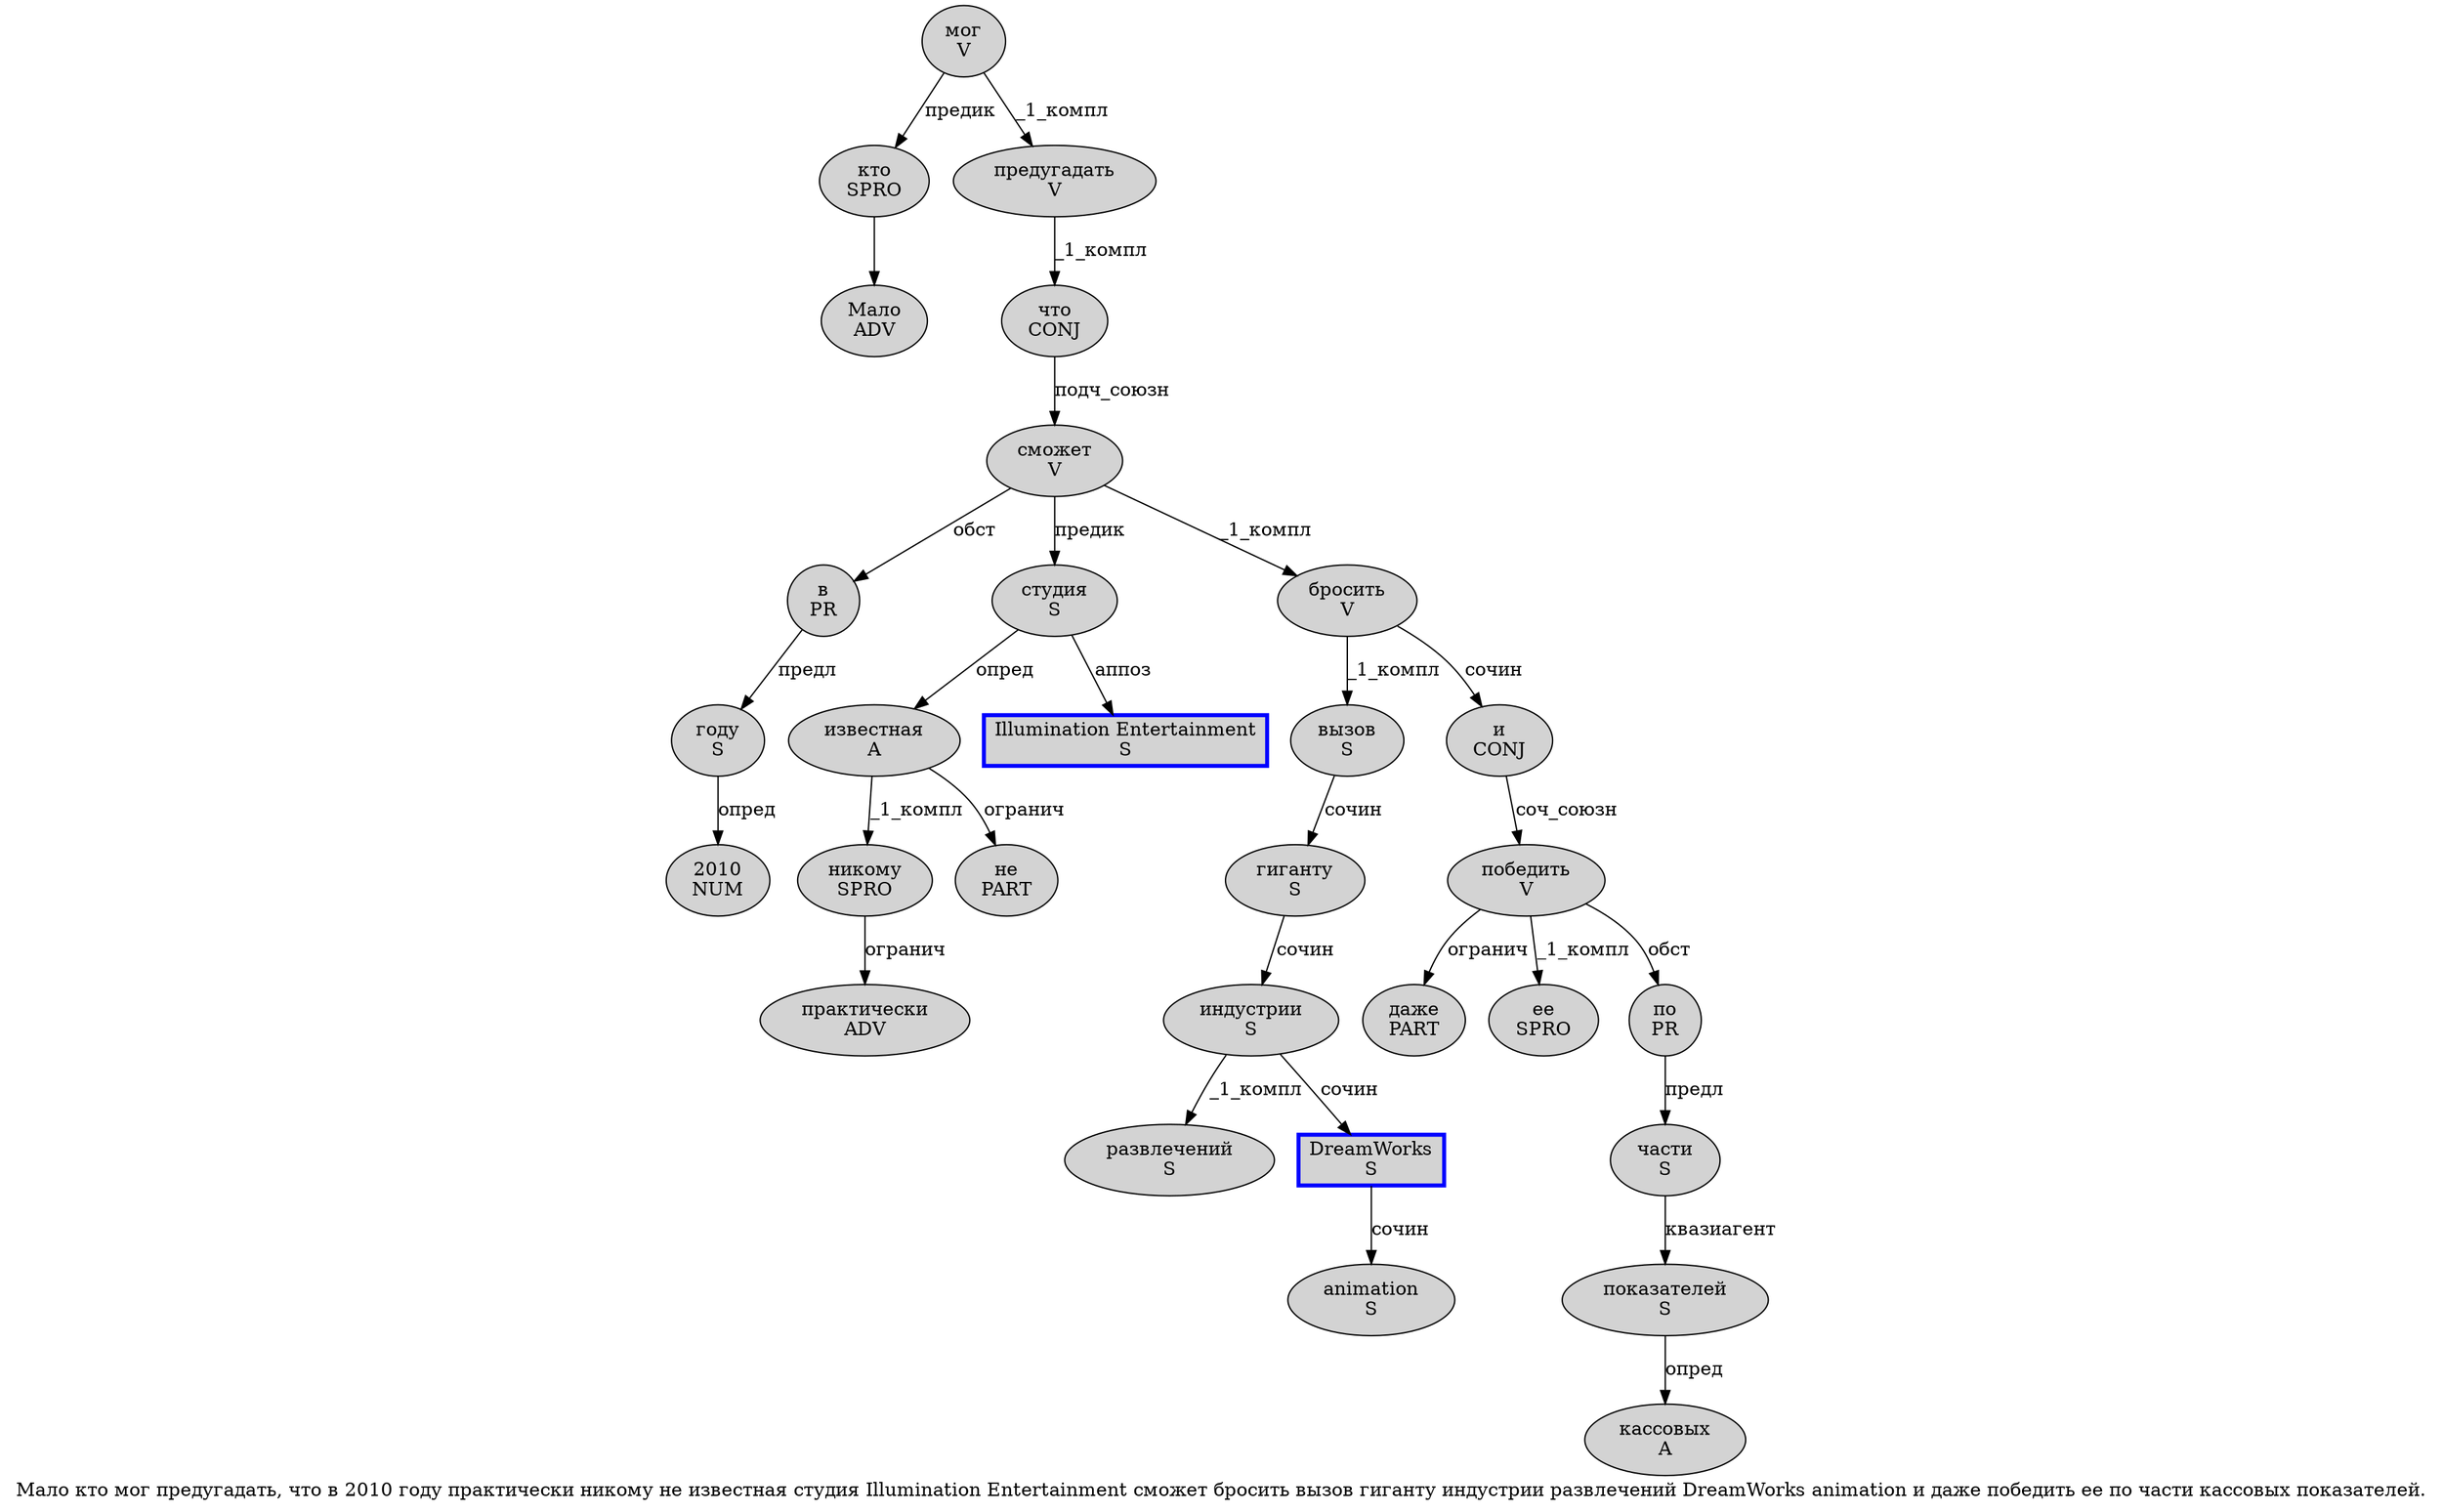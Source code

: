 digraph SENTENCE_2836 {
	graph [label="Мало кто мог предугадать, что в 2010 году практически никому не известная студия Illumination Entertainment сможет бросить вызов гиганту индустрии развлечений DreamWorks animation и даже победить ее по части кассовых показателей."]
	node [style=filled]
		0 [label="Мало
ADV" color="" fillcolor=lightgray penwidth=1 shape=ellipse]
		1 [label="кто
SPRO" color="" fillcolor=lightgray penwidth=1 shape=ellipse]
		2 [label="мог
V" color="" fillcolor=lightgray penwidth=1 shape=ellipse]
		3 [label="предугадать
V" color="" fillcolor=lightgray penwidth=1 shape=ellipse]
		5 [label="что
CONJ" color="" fillcolor=lightgray penwidth=1 shape=ellipse]
		6 [label="в
PR" color="" fillcolor=lightgray penwidth=1 shape=ellipse]
		7 [label="2010
NUM" color="" fillcolor=lightgray penwidth=1 shape=ellipse]
		8 [label="году
S" color="" fillcolor=lightgray penwidth=1 shape=ellipse]
		9 [label="практически
ADV" color="" fillcolor=lightgray penwidth=1 shape=ellipse]
		10 [label="никому
SPRO" color="" fillcolor=lightgray penwidth=1 shape=ellipse]
		11 [label="не
PART" color="" fillcolor=lightgray penwidth=1 shape=ellipse]
		12 [label="известная
A" color="" fillcolor=lightgray penwidth=1 shape=ellipse]
		13 [label="студия
S" color="" fillcolor=lightgray penwidth=1 shape=ellipse]
		14 [label="Illumination Entertainment
S" color=blue fillcolor=lightgray penwidth=3 shape=box]
		15 [label="сможет
V" color="" fillcolor=lightgray penwidth=1 shape=ellipse]
		16 [label="бросить
V" color="" fillcolor=lightgray penwidth=1 shape=ellipse]
		17 [label="вызов
S" color="" fillcolor=lightgray penwidth=1 shape=ellipse]
		18 [label="гиганту
S" color="" fillcolor=lightgray penwidth=1 shape=ellipse]
		19 [label="индустрии
S" color="" fillcolor=lightgray penwidth=1 shape=ellipse]
		20 [label="развлечений
S" color="" fillcolor=lightgray penwidth=1 shape=ellipse]
		21 [label="DreamWorks
S" color=blue fillcolor=lightgray penwidth=3 shape=box]
		22 [label="animation
S" color="" fillcolor=lightgray penwidth=1 shape=ellipse]
		23 [label="и
CONJ" color="" fillcolor=lightgray penwidth=1 shape=ellipse]
		24 [label="даже
PART" color="" fillcolor=lightgray penwidth=1 shape=ellipse]
		25 [label="победить
V" color="" fillcolor=lightgray penwidth=1 shape=ellipse]
		26 [label="ее
SPRO" color="" fillcolor=lightgray penwidth=1 shape=ellipse]
		27 [label="по
PR" color="" fillcolor=lightgray penwidth=1 shape=ellipse]
		28 [label="части
S" color="" fillcolor=lightgray penwidth=1 shape=ellipse]
		29 [label="кассовых
A" color="" fillcolor=lightgray penwidth=1 shape=ellipse]
		30 [label="показателей
S" color="" fillcolor=lightgray penwidth=1 shape=ellipse]
			12 -> 10 [label="_1_компл"]
			12 -> 11 [label="огранич"]
			1 -> 0
			10 -> 9 [label="огранич"]
			19 -> 20 [label="_1_компл"]
			19 -> 21 [label="сочин"]
			18 -> 19 [label="сочин"]
			3 -> 5 [label="_1_компл"]
			21 -> 22 [label="сочин"]
			8 -> 7 [label="опред"]
			2 -> 1 [label="предик"]
			2 -> 3 [label="_1_компл"]
			16 -> 17 [label="_1_компл"]
			16 -> 23 [label="сочин"]
			13 -> 12 [label="опред"]
			13 -> 14 [label="аппоз"]
			25 -> 24 [label="огранич"]
			25 -> 26 [label="_1_компл"]
			25 -> 27 [label="обст"]
			30 -> 29 [label="опред"]
			17 -> 18 [label="сочин"]
			27 -> 28 [label="предл"]
			28 -> 30 [label="квазиагент"]
			15 -> 6 [label="обст"]
			15 -> 13 [label="предик"]
			15 -> 16 [label="_1_компл"]
			6 -> 8 [label="предл"]
			23 -> 25 [label="соч_союзн"]
			5 -> 15 [label="подч_союзн"]
}